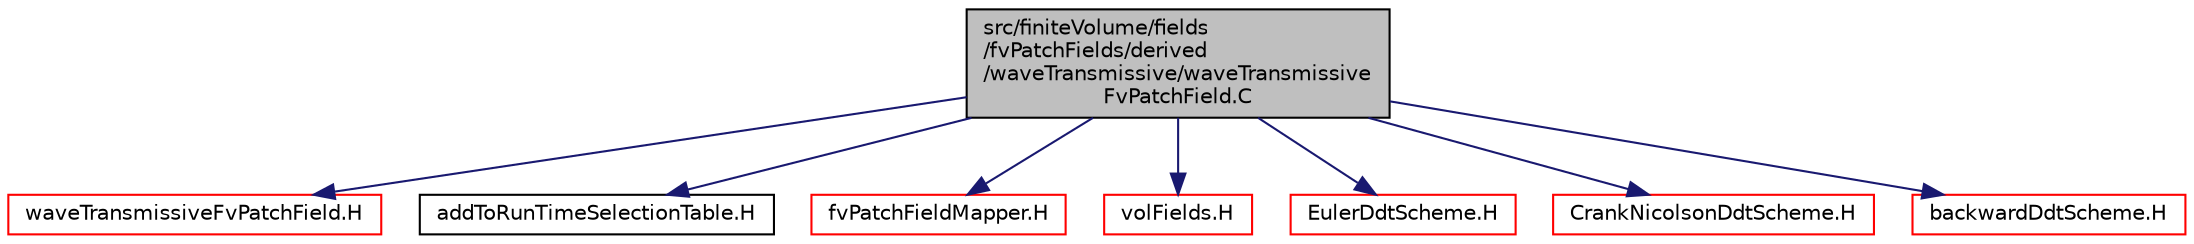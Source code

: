 digraph "src/finiteVolume/fields/fvPatchFields/derived/waveTransmissive/waveTransmissiveFvPatchField.C"
{
  bgcolor="transparent";
  edge [fontname="Helvetica",fontsize="10",labelfontname="Helvetica",labelfontsize="10"];
  node [fontname="Helvetica",fontsize="10",shape=record];
  Node1 [label="src/finiteVolume/fields\l/fvPatchFields/derived\l/waveTransmissive/waveTransmissive\lFvPatchField.C",height=0.2,width=0.4,color="black", fillcolor="grey75", style="filled", fontcolor="black"];
  Node1 -> Node2 [color="midnightblue",fontsize="10",style="solid",fontname="Helvetica"];
  Node2 [label="waveTransmissiveFvPatchField.H",height=0.2,width=0.4,color="red",URL="$a05667.html"];
  Node1 -> Node3 [color="midnightblue",fontsize="10",style="solid",fontname="Helvetica"];
  Node3 [label="addToRunTimeSelectionTable.H",height=0.2,width=0.4,color="black",URL="$a08004.html",tooltip="Macros for easy insertion into run-time selection tables. "];
  Node1 -> Node4 [color="midnightblue",fontsize="10",style="solid",fontname="Helvetica"];
  Node4 [label="fvPatchFieldMapper.H",height=0.2,width=0.4,color="red",URL="$a05676.html"];
  Node1 -> Node5 [color="midnightblue",fontsize="10",style="solid",fontname="Helvetica"];
  Node5 [label="volFields.H",height=0.2,width=0.4,color="red",URL="$a05770.html"];
  Node1 -> Node6 [color="midnightblue",fontsize="10",style="solid",fontname="Helvetica"];
  Node6 [label="EulerDdtScheme.H",height=0.2,width=0.4,color="red",URL="$a05810.html"];
  Node1 -> Node7 [color="midnightblue",fontsize="10",style="solid",fontname="Helvetica"];
  Node7 [label="CrankNicolsonDdtScheme.H",height=0.2,width=0.4,color="red",URL="$a05804.html"];
  Node1 -> Node8 [color="midnightblue",fontsize="10",style="solid",fontname="Helvetica"];
  Node8 [label="backwardDdtScheme.H",height=0.2,width=0.4,color="red",URL="$a05795.html"];
}
